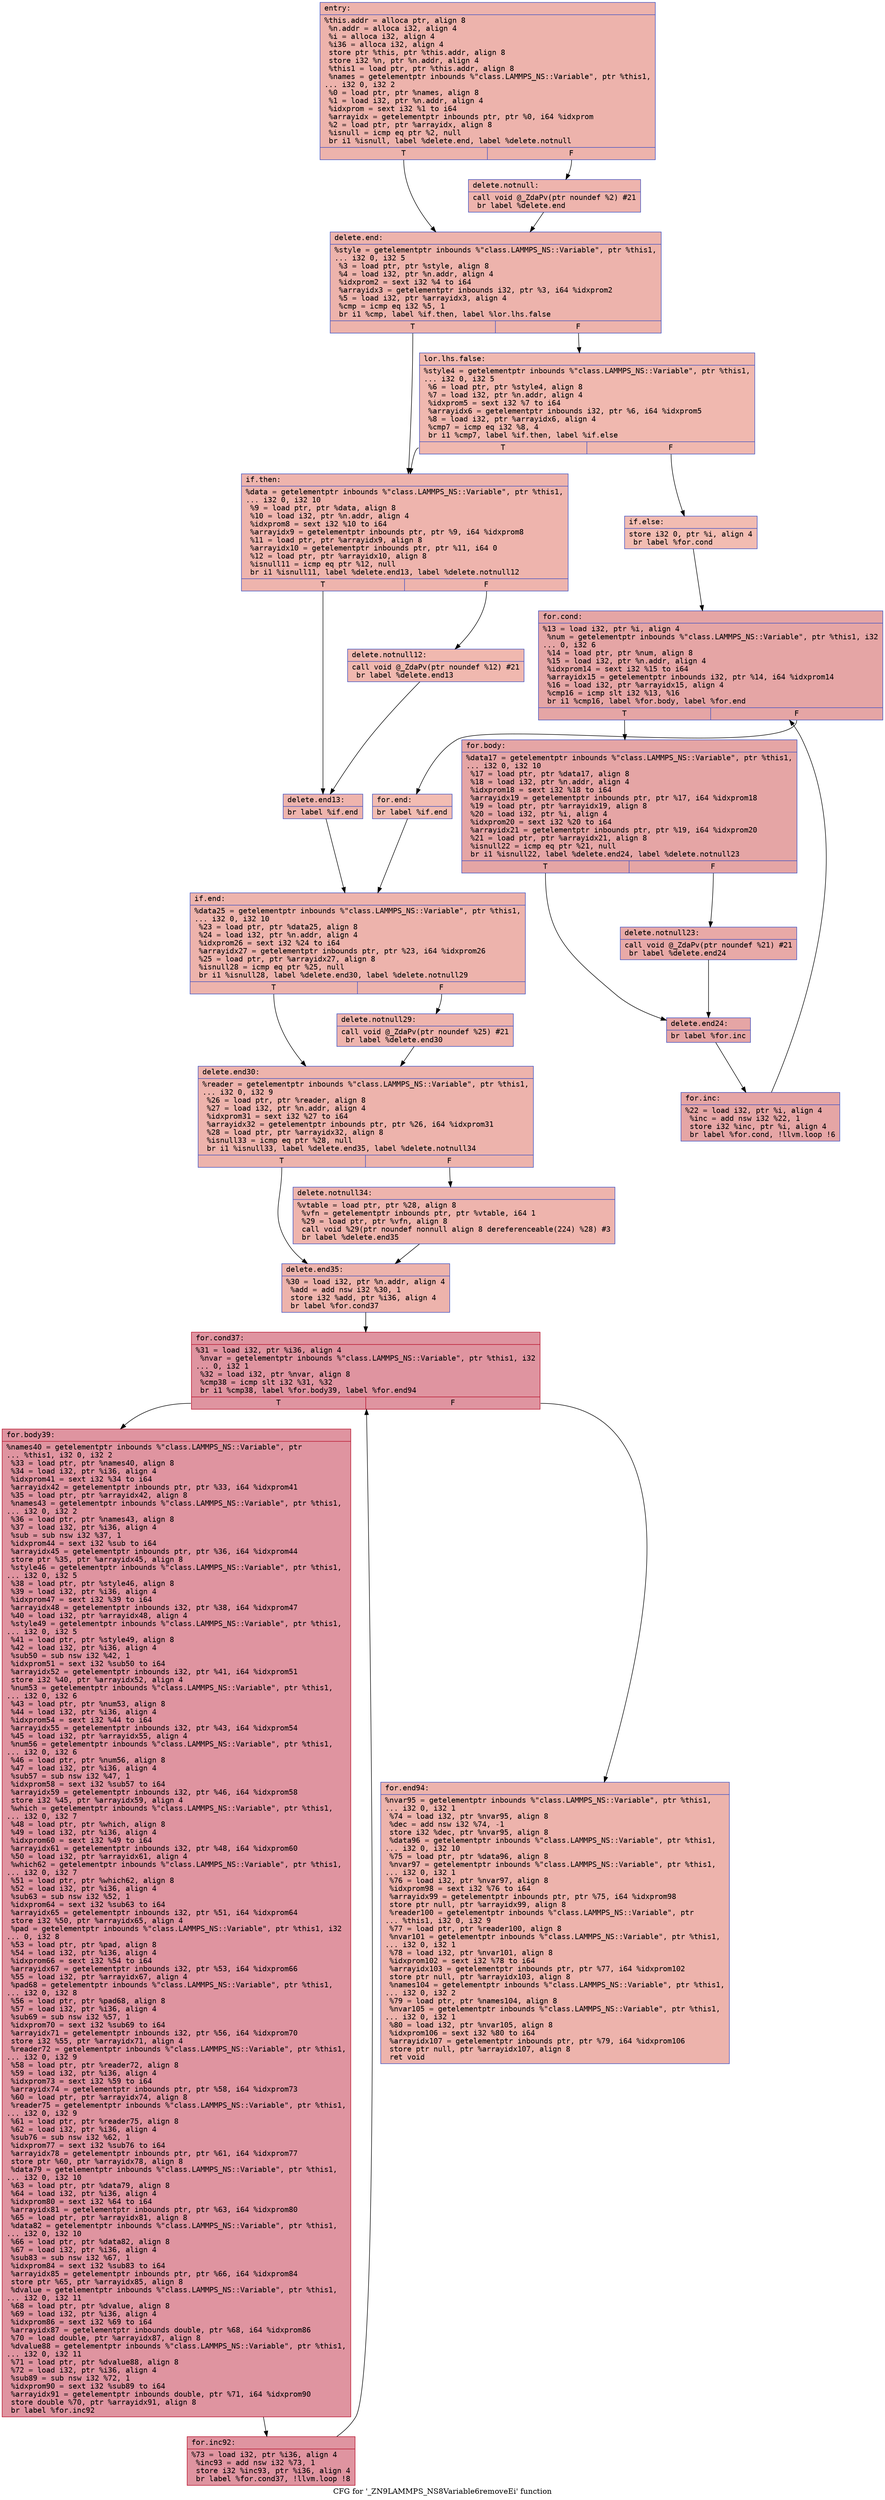 digraph "CFG for '_ZN9LAMMPS_NS8Variable6removeEi' function" {
	label="CFG for '_ZN9LAMMPS_NS8Variable6removeEi' function";

	Node0x556bfe1e3340 [shape=record,color="#3d50c3ff", style=filled, fillcolor="#d6524470" fontname="Courier",label="{entry:\l|  %this.addr = alloca ptr, align 8\l  %n.addr = alloca i32, align 4\l  %i = alloca i32, align 4\l  %i36 = alloca i32, align 4\l  store ptr %this, ptr %this.addr, align 8\l  store i32 %n, ptr %n.addr, align 4\l  %this1 = load ptr, ptr %this.addr, align 8\l  %names = getelementptr inbounds %\"class.LAMMPS_NS::Variable\", ptr %this1,\l... i32 0, i32 2\l  %0 = load ptr, ptr %names, align 8\l  %1 = load i32, ptr %n.addr, align 4\l  %idxprom = sext i32 %1 to i64\l  %arrayidx = getelementptr inbounds ptr, ptr %0, i64 %idxprom\l  %2 = load ptr, ptr %arrayidx, align 8\l  %isnull = icmp eq ptr %2, null\l  br i1 %isnull, label %delete.end, label %delete.notnull\l|{<s0>T|<s1>F}}"];
	Node0x556bfe1e3340:s0 -> Node0x556bfe24b5e0[tooltip="entry -> delete.end\nProbability 37.50%" ];
	Node0x556bfe1e3340:s1 -> Node0x556bfe24b800[tooltip="entry -> delete.notnull\nProbability 62.50%" ];
	Node0x556bfe24b800 [shape=record,color="#3d50c3ff", style=filled, fillcolor="#d8564670" fontname="Courier",label="{delete.notnull:\l|  call void @_ZdaPv(ptr noundef %2) #21\l  br label %delete.end\l}"];
	Node0x556bfe24b800 -> Node0x556bfe24b5e0[tooltip="delete.notnull -> delete.end\nProbability 100.00%" ];
	Node0x556bfe24b5e0 [shape=record,color="#3d50c3ff", style=filled, fillcolor="#d6524470" fontname="Courier",label="{delete.end:\l|  %style = getelementptr inbounds %\"class.LAMMPS_NS::Variable\", ptr %this1,\l... i32 0, i32 5\l  %3 = load ptr, ptr %style, align 8\l  %4 = load i32, ptr %n.addr, align 4\l  %idxprom2 = sext i32 %4 to i64\l  %arrayidx3 = getelementptr inbounds i32, ptr %3, i64 %idxprom2\l  %5 = load i32, ptr %arrayidx3, align 4\l  %cmp = icmp eq i32 %5, 1\l  br i1 %cmp, label %if.then, label %lor.lhs.false\l|{<s0>T|<s1>F}}"];
	Node0x556bfe24b5e0:s0 -> Node0x556bfe24bf30[tooltip="delete.end -> if.then\nProbability 50.00%" ];
	Node0x556bfe24b5e0:s1 -> Node0x556bfe24bfa0[tooltip="delete.end -> lor.lhs.false\nProbability 50.00%" ];
	Node0x556bfe24bfa0 [shape=record,color="#3d50c3ff", style=filled, fillcolor="#dc5d4a70" fontname="Courier",label="{lor.lhs.false:\l|  %style4 = getelementptr inbounds %\"class.LAMMPS_NS::Variable\", ptr %this1,\l... i32 0, i32 5\l  %6 = load ptr, ptr %style4, align 8\l  %7 = load i32, ptr %n.addr, align 4\l  %idxprom5 = sext i32 %7 to i64\l  %arrayidx6 = getelementptr inbounds i32, ptr %6, i64 %idxprom5\l  %8 = load i32, ptr %arrayidx6, align 4\l  %cmp7 = icmp eq i32 %8, 4\l  br i1 %cmp7, label %if.then, label %if.else\l|{<s0>T|<s1>F}}"];
	Node0x556bfe24bfa0:s0 -> Node0x556bfe24bf30[tooltip="lor.lhs.false -> if.then\nProbability 50.00%" ];
	Node0x556bfe24bfa0:s1 -> Node0x556bfe24c550[tooltip="lor.lhs.false -> if.else\nProbability 50.00%" ];
	Node0x556bfe24bf30 [shape=record,color="#3d50c3ff", style=filled, fillcolor="#d8564670" fontname="Courier",label="{if.then:\l|  %data = getelementptr inbounds %\"class.LAMMPS_NS::Variable\", ptr %this1,\l... i32 0, i32 10\l  %9 = load ptr, ptr %data, align 8\l  %10 = load i32, ptr %n.addr, align 4\l  %idxprom8 = sext i32 %10 to i64\l  %arrayidx9 = getelementptr inbounds ptr, ptr %9, i64 %idxprom8\l  %11 = load ptr, ptr %arrayidx9, align 8\l  %arrayidx10 = getelementptr inbounds ptr, ptr %11, i64 0\l  %12 = load ptr, ptr %arrayidx10, align 8\l  %isnull11 = icmp eq ptr %12, null\l  br i1 %isnull11, label %delete.end13, label %delete.notnull12\l|{<s0>T|<s1>F}}"];
	Node0x556bfe24bf30:s0 -> Node0x556bfe24cde0[tooltip="if.then -> delete.end13\nProbability 37.50%" ];
	Node0x556bfe24bf30:s1 -> Node0x556bfe24ce90[tooltip="if.then -> delete.notnull12\nProbability 62.50%" ];
	Node0x556bfe24ce90 [shape=record,color="#3d50c3ff", style=filled, fillcolor="#dc5d4a70" fontname="Courier",label="{delete.notnull12:\l|  call void @_ZdaPv(ptr noundef %12) #21\l  br label %delete.end13\l}"];
	Node0x556bfe24ce90 -> Node0x556bfe24cde0[tooltip="delete.notnull12 -> delete.end13\nProbability 100.00%" ];
	Node0x556bfe24cde0 [shape=record,color="#3d50c3ff", style=filled, fillcolor="#d8564670" fontname="Courier",label="{delete.end13:\l|  br label %if.end\l}"];
	Node0x556bfe24cde0 -> Node0x556bfe24d190[tooltip="delete.end13 -> if.end\nProbability 100.00%" ];
	Node0x556bfe24c550 [shape=record,color="#3d50c3ff", style=filled, fillcolor="#e1675170" fontname="Courier",label="{if.else:\l|  store i32 0, ptr %i, align 4\l  br label %for.cond\l}"];
	Node0x556bfe24c550 -> Node0x556bfe24d2f0[tooltip="if.else -> for.cond\nProbability 100.00%" ];
	Node0x556bfe24d2f0 [shape=record,color="#3d50c3ff", style=filled, fillcolor="#c5333470" fontname="Courier",label="{for.cond:\l|  %13 = load i32, ptr %i, align 4\l  %num = getelementptr inbounds %\"class.LAMMPS_NS::Variable\", ptr %this1, i32\l... 0, i32 6\l  %14 = load ptr, ptr %num, align 8\l  %15 = load i32, ptr %n.addr, align 4\l  %idxprom14 = sext i32 %15 to i64\l  %arrayidx15 = getelementptr inbounds i32, ptr %14, i64 %idxprom14\l  %16 = load i32, ptr %arrayidx15, align 4\l  %cmp16 = icmp slt i32 %13, %16\l  br i1 %cmp16, label %for.body, label %for.end\l|{<s0>T|<s1>F}}"];
	Node0x556bfe24d2f0:s0 -> Node0x556bfe24d880[tooltip="for.cond -> for.body\nProbability 96.88%" ];
	Node0x556bfe24d2f0:s1 -> Node0x556bfe24d900[tooltip="for.cond -> for.end\nProbability 3.12%" ];
	Node0x556bfe24d880 [shape=record,color="#3d50c3ff", style=filled, fillcolor="#c5333470" fontname="Courier",label="{for.body:\l|  %data17 = getelementptr inbounds %\"class.LAMMPS_NS::Variable\", ptr %this1,\l... i32 0, i32 10\l  %17 = load ptr, ptr %data17, align 8\l  %18 = load i32, ptr %n.addr, align 4\l  %idxprom18 = sext i32 %18 to i64\l  %arrayidx19 = getelementptr inbounds ptr, ptr %17, i64 %idxprom18\l  %19 = load ptr, ptr %arrayidx19, align 8\l  %20 = load i32, ptr %i, align 4\l  %idxprom20 = sext i32 %20 to i64\l  %arrayidx21 = getelementptr inbounds ptr, ptr %19, i64 %idxprom20\l  %21 = load ptr, ptr %arrayidx21, align 8\l  %isnull22 = icmp eq ptr %21, null\l  br i1 %isnull22, label %delete.end24, label %delete.notnull23\l|{<s0>T|<s1>F}}"];
	Node0x556bfe24d880:s0 -> Node0x556bfe24e120[tooltip="for.body -> delete.end24\nProbability 37.50%" ];
	Node0x556bfe24d880:s1 -> Node0x556bfe24e1d0[tooltip="for.body -> delete.notnull23\nProbability 62.50%" ];
	Node0x556bfe24e1d0 [shape=record,color="#3d50c3ff", style=filled, fillcolor="#ca3b3770" fontname="Courier",label="{delete.notnull23:\l|  call void @_ZdaPv(ptr noundef %21) #21\l  br label %delete.end24\l}"];
	Node0x556bfe24e1d0 -> Node0x556bfe24e120[tooltip="delete.notnull23 -> delete.end24\nProbability 100.00%" ];
	Node0x556bfe24e120 [shape=record,color="#3d50c3ff", style=filled, fillcolor="#c5333470" fontname="Courier",label="{delete.end24:\l|  br label %for.inc\l}"];
	Node0x556bfe24e120 -> Node0x556bfe24e4d0[tooltip="delete.end24 -> for.inc\nProbability 100.00%" ];
	Node0x556bfe24e4d0 [shape=record,color="#3d50c3ff", style=filled, fillcolor="#c5333470" fontname="Courier",label="{for.inc:\l|  %22 = load i32, ptr %i, align 4\l  %inc = add nsw i32 %22, 1\l  store i32 %inc, ptr %i, align 4\l  br label %for.cond, !llvm.loop !6\l}"];
	Node0x556bfe24e4d0 -> Node0x556bfe24d2f0[tooltip="for.inc -> for.cond\nProbability 100.00%" ];
	Node0x556bfe24d900 [shape=record,color="#3d50c3ff", style=filled, fillcolor="#e1675170" fontname="Courier",label="{for.end:\l|  br label %if.end\l}"];
	Node0x556bfe24d900 -> Node0x556bfe24d190[tooltip="for.end -> if.end\nProbability 100.00%" ];
	Node0x556bfe24d190 [shape=record,color="#3d50c3ff", style=filled, fillcolor="#d6524470" fontname="Courier",label="{if.end:\l|  %data25 = getelementptr inbounds %\"class.LAMMPS_NS::Variable\", ptr %this1,\l... i32 0, i32 10\l  %23 = load ptr, ptr %data25, align 8\l  %24 = load i32, ptr %n.addr, align 4\l  %idxprom26 = sext i32 %24 to i64\l  %arrayidx27 = getelementptr inbounds ptr, ptr %23, i64 %idxprom26\l  %25 = load ptr, ptr %arrayidx27, align 8\l  %isnull28 = icmp eq ptr %25, null\l  br i1 %isnull28, label %delete.end30, label %delete.notnull29\l|{<s0>T|<s1>F}}"];
	Node0x556bfe24d190:s0 -> Node0x556bfe24f0d0[tooltip="if.end -> delete.end30\nProbability 37.50%" ];
	Node0x556bfe24d190:s1 -> Node0x556bfe24f180[tooltip="if.end -> delete.notnull29\nProbability 62.50%" ];
	Node0x556bfe24f180 [shape=record,color="#3d50c3ff", style=filled, fillcolor="#d8564670" fontname="Courier",label="{delete.notnull29:\l|  call void @_ZdaPv(ptr noundef %25) #21\l  br label %delete.end30\l}"];
	Node0x556bfe24f180 -> Node0x556bfe24f0d0[tooltip="delete.notnull29 -> delete.end30\nProbability 100.00%" ];
	Node0x556bfe24f0d0 [shape=record,color="#3d50c3ff", style=filled, fillcolor="#d6524470" fontname="Courier",label="{delete.end30:\l|  %reader = getelementptr inbounds %\"class.LAMMPS_NS::Variable\", ptr %this1,\l... i32 0, i32 9\l  %26 = load ptr, ptr %reader, align 8\l  %27 = load i32, ptr %n.addr, align 4\l  %idxprom31 = sext i32 %27 to i64\l  %arrayidx32 = getelementptr inbounds ptr, ptr %26, i64 %idxprom31\l  %28 = load ptr, ptr %arrayidx32, align 8\l  %isnull33 = icmp eq ptr %28, null\l  br i1 %isnull33, label %delete.end35, label %delete.notnull34\l|{<s0>T|<s1>F}}"];
	Node0x556bfe24f0d0:s0 -> Node0x556bfe24f890[tooltip="delete.end30 -> delete.end35\nProbability 37.50%" ];
	Node0x556bfe24f0d0:s1 -> Node0x556bfe24f940[tooltip="delete.end30 -> delete.notnull34\nProbability 62.50%" ];
	Node0x556bfe24f940 [shape=record,color="#3d50c3ff", style=filled, fillcolor="#d8564670" fontname="Courier",label="{delete.notnull34:\l|  %vtable = load ptr, ptr %28, align 8\l  %vfn = getelementptr inbounds ptr, ptr %vtable, i64 1\l  %29 = load ptr, ptr %vfn, align 8\l  call void %29(ptr noundef nonnull align 8 dereferenceable(224) %28) #3\l  br label %delete.end35\l}"];
	Node0x556bfe24f940 -> Node0x556bfe24f890[tooltip="delete.notnull34 -> delete.end35\nProbability 100.00%" ];
	Node0x556bfe24f890 [shape=record,color="#3d50c3ff", style=filled, fillcolor="#d6524470" fontname="Courier",label="{delete.end35:\l|  %30 = load i32, ptr %n.addr, align 4\l  %add = add nsw i32 %30, 1\l  store i32 %add, ptr %i36, align 4\l  br label %for.cond37\l}"];
	Node0x556bfe24f890 -> Node0x556bfe24ffd0[tooltip="delete.end35 -> for.cond37\nProbability 100.00%" ];
	Node0x556bfe24ffd0 [shape=record,color="#b70d28ff", style=filled, fillcolor="#b70d2870" fontname="Courier",label="{for.cond37:\l|  %31 = load i32, ptr %i36, align 4\l  %nvar = getelementptr inbounds %\"class.LAMMPS_NS::Variable\", ptr %this1, i32\l... 0, i32 1\l  %32 = load i32, ptr %nvar, align 8\l  %cmp38 = icmp slt i32 %31, %32\l  br i1 %cmp38, label %for.body39, label %for.end94\l|{<s0>T|<s1>F}}"];
	Node0x556bfe24ffd0:s0 -> Node0x556bfe250320[tooltip="for.cond37 -> for.body39\nProbability 96.88%" ];
	Node0x556bfe24ffd0:s1 -> Node0x556bfe250370[tooltip="for.cond37 -> for.end94\nProbability 3.12%" ];
	Node0x556bfe250320 [shape=record,color="#b70d28ff", style=filled, fillcolor="#b70d2870" fontname="Courier",label="{for.body39:\l|  %names40 = getelementptr inbounds %\"class.LAMMPS_NS::Variable\", ptr\l... %this1, i32 0, i32 2\l  %33 = load ptr, ptr %names40, align 8\l  %34 = load i32, ptr %i36, align 4\l  %idxprom41 = sext i32 %34 to i64\l  %arrayidx42 = getelementptr inbounds ptr, ptr %33, i64 %idxprom41\l  %35 = load ptr, ptr %arrayidx42, align 8\l  %names43 = getelementptr inbounds %\"class.LAMMPS_NS::Variable\", ptr %this1,\l... i32 0, i32 2\l  %36 = load ptr, ptr %names43, align 8\l  %37 = load i32, ptr %i36, align 4\l  %sub = sub nsw i32 %37, 1\l  %idxprom44 = sext i32 %sub to i64\l  %arrayidx45 = getelementptr inbounds ptr, ptr %36, i64 %idxprom44\l  store ptr %35, ptr %arrayidx45, align 8\l  %style46 = getelementptr inbounds %\"class.LAMMPS_NS::Variable\", ptr %this1,\l... i32 0, i32 5\l  %38 = load ptr, ptr %style46, align 8\l  %39 = load i32, ptr %i36, align 4\l  %idxprom47 = sext i32 %39 to i64\l  %arrayidx48 = getelementptr inbounds i32, ptr %38, i64 %idxprom47\l  %40 = load i32, ptr %arrayidx48, align 4\l  %style49 = getelementptr inbounds %\"class.LAMMPS_NS::Variable\", ptr %this1,\l... i32 0, i32 5\l  %41 = load ptr, ptr %style49, align 8\l  %42 = load i32, ptr %i36, align 4\l  %sub50 = sub nsw i32 %42, 1\l  %idxprom51 = sext i32 %sub50 to i64\l  %arrayidx52 = getelementptr inbounds i32, ptr %41, i64 %idxprom51\l  store i32 %40, ptr %arrayidx52, align 4\l  %num53 = getelementptr inbounds %\"class.LAMMPS_NS::Variable\", ptr %this1,\l... i32 0, i32 6\l  %43 = load ptr, ptr %num53, align 8\l  %44 = load i32, ptr %i36, align 4\l  %idxprom54 = sext i32 %44 to i64\l  %arrayidx55 = getelementptr inbounds i32, ptr %43, i64 %idxprom54\l  %45 = load i32, ptr %arrayidx55, align 4\l  %num56 = getelementptr inbounds %\"class.LAMMPS_NS::Variable\", ptr %this1,\l... i32 0, i32 6\l  %46 = load ptr, ptr %num56, align 8\l  %47 = load i32, ptr %i36, align 4\l  %sub57 = sub nsw i32 %47, 1\l  %idxprom58 = sext i32 %sub57 to i64\l  %arrayidx59 = getelementptr inbounds i32, ptr %46, i64 %idxprom58\l  store i32 %45, ptr %arrayidx59, align 4\l  %which = getelementptr inbounds %\"class.LAMMPS_NS::Variable\", ptr %this1,\l... i32 0, i32 7\l  %48 = load ptr, ptr %which, align 8\l  %49 = load i32, ptr %i36, align 4\l  %idxprom60 = sext i32 %49 to i64\l  %arrayidx61 = getelementptr inbounds i32, ptr %48, i64 %idxprom60\l  %50 = load i32, ptr %arrayidx61, align 4\l  %which62 = getelementptr inbounds %\"class.LAMMPS_NS::Variable\", ptr %this1,\l... i32 0, i32 7\l  %51 = load ptr, ptr %which62, align 8\l  %52 = load i32, ptr %i36, align 4\l  %sub63 = sub nsw i32 %52, 1\l  %idxprom64 = sext i32 %sub63 to i64\l  %arrayidx65 = getelementptr inbounds i32, ptr %51, i64 %idxprom64\l  store i32 %50, ptr %arrayidx65, align 4\l  %pad = getelementptr inbounds %\"class.LAMMPS_NS::Variable\", ptr %this1, i32\l... 0, i32 8\l  %53 = load ptr, ptr %pad, align 8\l  %54 = load i32, ptr %i36, align 4\l  %idxprom66 = sext i32 %54 to i64\l  %arrayidx67 = getelementptr inbounds i32, ptr %53, i64 %idxprom66\l  %55 = load i32, ptr %arrayidx67, align 4\l  %pad68 = getelementptr inbounds %\"class.LAMMPS_NS::Variable\", ptr %this1,\l... i32 0, i32 8\l  %56 = load ptr, ptr %pad68, align 8\l  %57 = load i32, ptr %i36, align 4\l  %sub69 = sub nsw i32 %57, 1\l  %idxprom70 = sext i32 %sub69 to i64\l  %arrayidx71 = getelementptr inbounds i32, ptr %56, i64 %idxprom70\l  store i32 %55, ptr %arrayidx71, align 4\l  %reader72 = getelementptr inbounds %\"class.LAMMPS_NS::Variable\", ptr %this1,\l... i32 0, i32 9\l  %58 = load ptr, ptr %reader72, align 8\l  %59 = load i32, ptr %i36, align 4\l  %idxprom73 = sext i32 %59 to i64\l  %arrayidx74 = getelementptr inbounds ptr, ptr %58, i64 %idxprom73\l  %60 = load ptr, ptr %arrayidx74, align 8\l  %reader75 = getelementptr inbounds %\"class.LAMMPS_NS::Variable\", ptr %this1,\l... i32 0, i32 9\l  %61 = load ptr, ptr %reader75, align 8\l  %62 = load i32, ptr %i36, align 4\l  %sub76 = sub nsw i32 %62, 1\l  %idxprom77 = sext i32 %sub76 to i64\l  %arrayidx78 = getelementptr inbounds ptr, ptr %61, i64 %idxprom77\l  store ptr %60, ptr %arrayidx78, align 8\l  %data79 = getelementptr inbounds %\"class.LAMMPS_NS::Variable\", ptr %this1,\l... i32 0, i32 10\l  %63 = load ptr, ptr %data79, align 8\l  %64 = load i32, ptr %i36, align 4\l  %idxprom80 = sext i32 %64 to i64\l  %arrayidx81 = getelementptr inbounds ptr, ptr %63, i64 %idxprom80\l  %65 = load ptr, ptr %arrayidx81, align 8\l  %data82 = getelementptr inbounds %\"class.LAMMPS_NS::Variable\", ptr %this1,\l... i32 0, i32 10\l  %66 = load ptr, ptr %data82, align 8\l  %67 = load i32, ptr %i36, align 4\l  %sub83 = sub nsw i32 %67, 1\l  %idxprom84 = sext i32 %sub83 to i64\l  %arrayidx85 = getelementptr inbounds ptr, ptr %66, i64 %idxprom84\l  store ptr %65, ptr %arrayidx85, align 8\l  %dvalue = getelementptr inbounds %\"class.LAMMPS_NS::Variable\", ptr %this1,\l... i32 0, i32 11\l  %68 = load ptr, ptr %dvalue, align 8\l  %69 = load i32, ptr %i36, align 4\l  %idxprom86 = sext i32 %69 to i64\l  %arrayidx87 = getelementptr inbounds double, ptr %68, i64 %idxprom86\l  %70 = load double, ptr %arrayidx87, align 8\l  %dvalue88 = getelementptr inbounds %\"class.LAMMPS_NS::Variable\", ptr %this1,\l... i32 0, i32 11\l  %71 = load ptr, ptr %dvalue88, align 8\l  %72 = load i32, ptr %i36, align 4\l  %sub89 = sub nsw i32 %72, 1\l  %idxprom90 = sext i32 %sub89 to i64\l  %arrayidx91 = getelementptr inbounds double, ptr %71, i64 %idxprom90\l  store double %70, ptr %arrayidx91, align 8\l  br label %for.inc92\l}"];
	Node0x556bfe250320 -> Node0x556bfe255660[tooltip="for.body39 -> for.inc92\nProbability 100.00%" ];
	Node0x556bfe255660 [shape=record,color="#b70d28ff", style=filled, fillcolor="#b70d2870" fontname="Courier",label="{for.inc92:\l|  %73 = load i32, ptr %i36, align 4\l  %inc93 = add nsw i32 %73, 1\l  store i32 %inc93, ptr %i36, align 4\l  br label %for.cond37, !llvm.loop !8\l}"];
	Node0x556bfe255660 -> Node0x556bfe24ffd0[tooltip="for.inc92 -> for.cond37\nProbability 100.00%" ];
	Node0x556bfe250370 [shape=record,color="#3d50c3ff", style=filled, fillcolor="#d6524470" fontname="Courier",label="{for.end94:\l|  %nvar95 = getelementptr inbounds %\"class.LAMMPS_NS::Variable\", ptr %this1,\l... i32 0, i32 1\l  %74 = load i32, ptr %nvar95, align 8\l  %dec = add nsw i32 %74, -1\l  store i32 %dec, ptr %nvar95, align 8\l  %data96 = getelementptr inbounds %\"class.LAMMPS_NS::Variable\", ptr %this1,\l... i32 0, i32 10\l  %75 = load ptr, ptr %data96, align 8\l  %nvar97 = getelementptr inbounds %\"class.LAMMPS_NS::Variable\", ptr %this1,\l... i32 0, i32 1\l  %76 = load i32, ptr %nvar97, align 8\l  %idxprom98 = sext i32 %76 to i64\l  %arrayidx99 = getelementptr inbounds ptr, ptr %75, i64 %idxprom98\l  store ptr null, ptr %arrayidx99, align 8\l  %reader100 = getelementptr inbounds %\"class.LAMMPS_NS::Variable\", ptr\l... %this1, i32 0, i32 9\l  %77 = load ptr, ptr %reader100, align 8\l  %nvar101 = getelementptr inbounds %\"class.LAMMPS_NS::Variable\", ptr %this1,\l... i32 0, i32 1\l  %78 = load i32, ptr %nvar101, align 8\l  %idxprom102 = sext i32 %78 to i64\l  %arrayidx103 = getelementptr inbounds ptr, ptr %77, i64 %idxprom102\l  store ptr null, ptr %arrayidx103, align 8\l  %names104 = getelementptr inbounds %\"class.LAMMPS_NS::Variable\", ptr %this1,\l... i32 0, i32 2\l  %79 = load ptr, ptr %names104, align 8\l  %nvar105 = getelementptr inbounds %\"class.LAMMPS_NS::Variable\", ptr %this1,\l... i32 0, i32 1\l  %80 = load i32, ptr %nvar105, align 8\l  %idxprom106 = sext i32 %80 to i64\l  %arrayidx107 = getelementptr inbounds ptr, ptr %79, i64 %idxprom106\l  store ptr null, ptr %arrayidx107, align 8\l  ret void\l}"];
}
